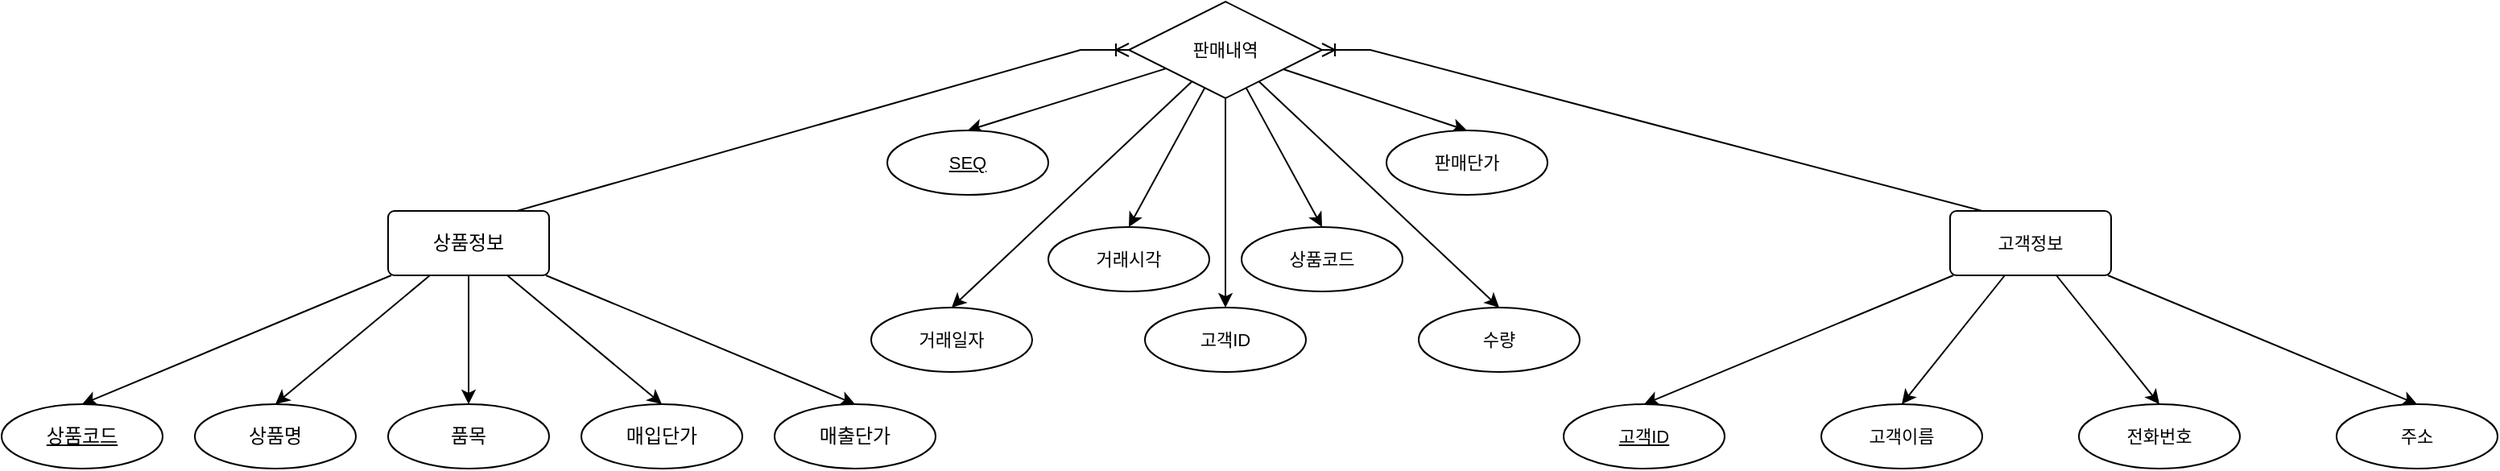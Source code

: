 <mxfile version="21.3.4" type="device">
  <diagram name="페이지-1" id="osUC5XCCDz0mJn_eH2eL">
    <mxGraphModel dx="1793" dy="874" grid="1" gridSize="10" guides="1" tooltips="1" connect="1" arrows="1" fold="1" page="1" pageScale="1" pageWidth="4681" pageHeight="3300" math="0" shadow="0">
      <root>
        <mxCell id="0" />
        <mxCell id="1" parent="0" />
        <mxCell id="SYwLSzwXWwI-uMdKTzyx-10" style="rounded=0;orthogonalLoop=1;jettySize=auto;html=1;entryX=0.5;entryY=0;entryDx=0;entryDy=0;" edge="1" parent="1" source="SYwLSzwXWwI-uMdKTzyx-1" target="SYwLSzwXWwI-uMdKTzyx-2">
          <mxGeometry relative="1" as="geometry" />
        </mxCell>
        <mxCell id="SYwLSzwXWwI-uMdKTzyx-11" style="edgeStyle=none;shape=connector;rounded=0;orthogonalLoop=1;jettySize=auto;html=1;entryX=0.5;entryY=0;entryDx=0;entryDy=0;labelBackgroundColor=default;strokeColor=default;fontFamily=Helvetica;fontSize=11;fontColor=default;endArrow=classic;" edge="1" parent="1" source="SYwLSzwXWwI-uMdKTzyx-1" target="SYwLSzwXWwI-uMdKTzyx-3">
          <mxGeometry relative="1" as="geometry" />
        </mxCell>
        <mxCell id="SYwLSzwXWwI-uMdKTzyx-12" style="edgeStyle=none;shape=connector;rounded=0;orthogonalLoop=1;jettySize=auto;html=1;entryX=0.5;entryY=0;entryDx=0;entryDy=0;labelBackgroundColor=default;strokeColor=default;fontFamily=Helvetica;fontSize=11;fontColor=default;endArrow=classic;" edge="1" parent="1" source="SYwLSzwXWwI-uMdKTzyx-1" target="SYwLSzwXWwI-uMdKTzyx-4">
          <mxGeometry relative="1" as="geometry" />
        </mxCell>
        <mxCell id="SYwLSzwXWwI-uMdKTzyx-13" style="edgeStyle=none;shape=connector;rounded=0;orthogonalLoop=1;jettySize=auto;html=1;entryX=0.5;entryY=0;entryDx=0;entryDy=0;labelBackgroundColor=default;strokeColor=default;fontFamily=Helvetica;fontSize=11;fontColor=default;endArrow=classic;" edge="1" parent="1" source="SYwLSzwXWwI-uMdKTzyx-1" target="SYwLSzwXWwI-uMdKTzyx-5">
          <mxGeometry relative="1" as="geometry" />
        </mxCell>
        <mxCell id="SYwLSzwXWwI-uMdKTzyx-14" style="edgeStyle=none;shape=connector;rounded=0;orthogonalLoop=1;jettySize=auto;html=1;entryX=0.5;entryY=0;entryDx=0;entryDy=0;labelBackgroundColor=default;strokeColor=default;fontFamily=Helvetica;fontSize=11;fontColor=default;endArrow=classic;" edge="1" parent="1" source="SYwLSzwXWwI-uMdKTzyx-1" target="SYwLSzwXWwI-uMdKTzyx-6">
          <mxGeometry relative="1" as="geometry" />
        </mxCell>
        <mxCell id="SYwLSzwXWwI-uMdKTzyx-1" value="상품정보" style="rounded=1;arcSize=10;whiteSpace=wrap;html=1;align=center;" vertex="1" parent="1">
          <mxGeometry x="630" y="380" width="100" height="40" as="geometry" />
        </mxCell>
        <mxCell id="SYwLSzwXWwI-uMdKTzyx-2" value="상품코드" style="ellipse;whiteSpace=wrap;html=1;align=center;fontStyle=4;" vertex="1" parent="1">
          <mxGeometry x="390" y="500" width="100" height="40" as="geometry" />
        </mxCell>
        <mxCell id="SYwLSzwXWwI-uMdKTzyx-3" value="상품명" style="ellipse;whiteSpace=wrap;html=1;align=center;" vertex="1" parent="1">
          <mxGeometry x="510" y="500" width="100" height="40" as="geometry" />
        </mxCell>
        <mxCell id="SYwLSzwXWwI-uMdKTzyx-4" value="품목" style="ellipse;whiteSpace=wrap;html=1;align=center;" vertex="1" parent="1">
          <mxGeometry x="630" y="500" width="100" height="40" as="geometry" />
        </mxCell>
        <mxCell id="SYwLSzwXWwI-uMdKTzyx-5" value="매입단가" style="ellipse;whiteSpace=wrap;html=1;align=center;" vertex="1" parent="1">
          <mxGeometry x="750" y="500" width="100" height="40" as="geometry" />
        </mxCell>
        <mxCell id="SYwLSzwXWwI-uMdKTzyx-6" value="매출단가" style="ellipse;whiteSpace=wrap;html=1;align=center;" vertex="1" parent="1">
          <mxGeometry x="870" y="500" width="100" height="40" as="geometry" />
        </mxCell>
        <mxCell id="SYwLSzwXWwI-uMdKTzyx-21" style="edgeStyle=none;shape=connector;rounded=0;orthogonalLoop=1;jettySize=auto;html=1;entryX=0.5;entryY=0;entryDx=0;entryDy=0;labelBackgroundColor=default;strokeColor=default;fontFamily=Helvetica;fontSize=11;fontColor=default;endArrow=classic;" edge="1" parent="1" source="SYwLSzwXWwI-uMdKTzyx-15" target="SYwLSzwXWwI-uMdKTzyx-17">
          <mxGeometry relative="1" as="geometry" />
        </mxCell>
        <mxCell id="SYwLSzwXWwI-uMdKTzyx-22" style="edgeStyle=none;shape=connector;rounded=0;orthogonalLoop=1;jettySize=auto;html=1;entryX=0.5;entryY=0;entryDx=0;entryDy=0;labelBackgroundColor=default;strokeColor=default;fontFamily=Helvetica;fontSize=11;fontColor=default;endArrow=classic;" edge="1" parent="1" source="SYwLSzwXWwI-uMdKTzyx-15" target="SYwLSzwXWwI-uMdKTzyx-18">
          <mxGeometry relative="1" as="geometry" />
        </mxCell>
        <mxCell id="SYwLSzwXWwI-uMdKTzyx-23" style="edgeStyle=none;shape=connector;rounded=0;orthogonalLoop=1;jettySize=auto;html=1;entryX=0.5;entryY=0;entryDx=0;entryDy=0;labelBackgroundColor=default;strokeColor=default;fontFamily=Helvetica;fontSize=11;fontColor=default;endArrow=classic;" edge="1" parent="1" source="SYwLSzwXWwI-uMdKTzyx-15" target="SYwLSzwXWwI-uMdKTzyx-19">
          <mxGeometry relative="1" as="geometry" />
        </mxCell>
        <mxCell id="SYwLSzwXWwI-uMdKTzyx-24" style="edgeStyle=none;shape=connector;rounded=0;orthogonalLoop=1;jettySize=auto;html=1;entryX=0.5;entryY=0;entryDx=0;entryDy=0;labelBackgroundColor=default;strokeColor=default;fontFamily=Helvetica;fontSize=11;fontColor=default;endArrow=classic;" edge="1" parent="1" source="SYwLSzwXWwI-uMdKTzyx-15" target="SYwLSzwXWwI-uMdKTzyx-20">
          <mxGeometry relative="1" as="geometry" />
        </mxCell>
        <mxCell id="SYwLSzwXWwI-uMdKTzyx-15" value="고객정보" style="rounded=1;arcSize=10;whiteSpace=wrap;html=1;align=center;fontFamily=Helvetica;fontSize=11;fontColor=default;" vertex="1" parent="1">
          <mxGeometry x="1600" y="380" width="100" height="40" as="geometry" />
        </mxCell>
        <mxCell id="SYwLSzwXWwI-uMdKTzyx-17" value="고객ID" style="ellipse;whiteSpace=wrap;html=1;align=center;fontStyle=4;fontFamily=Helvetica;fontSize=11;fontColor=default;" vertex="1" parent="1">
          <mxGeometry x="1360" y="500" width="100" height="40" as="geometry" />
        </mxCell>
        <mxCell id="SYwLSzwXWwI-uMdKTzyx-18" value="고객이름" style="ellipse;whiteSpace=wrap;html=1;align=center;fontFamily=Helvetica;fontSize=11;fontColor=default;" vertex="1" parent="1">
          <mxGeometry x="1520" y="500" width="100" height="40" as="geometry" />
        </mxCell>
        <mxCell id="SYwLSzwXWwI-uMdKTzyx-19" value="전화번호" style="ellipse;whiteSpace=wrap;html=1;align=center;fontFamily=Helvetica;fontSize=11;fontColor=default;" vertex="1" parent="1">
          <mxGeometry x="1680" y="500" width="100" height="40" as="geometry" />
        </mxCell>
        <mxCell id="SYwLSzwXWwI-uMdKTzyx-20" value="주소" style="ellipse;whiteSpace=wrap;html=1;align=center;fontFamily=Helvetica;fontSize=11;fontColor=default;" vertex="1" parent="1">
          <mxGeometry x="1840" y="500" width="100" height="40" as="geometry" />
        </mxCell>
        <mxCell id="SYwLSzwXWwI-uMdKTzyx-34" style="edgeStyle=none;shape=connector;rounded=0;orthogonalLoop=1;jettySize=auto;html=1;entryX=0.5;entryY=0;entryDx=0;entryDy=0;labelBackgroundColor=default;strokeColor=default;fontFamily=Helvetica;fontSize=11;fontColor=default;endArrow=classic;" edge="1" parent="1" source="SYwLSzwXWwI-uMdKTzyx-26" target="SYwLSzwXWwI-uMdKTzyx-44">
          <mxGeometry relative="1" as="geometry">
            <mxPoint x="1000" y="330" as="targetPoint" />
          </mxGeometry>
        </mxCell>
        <mxCell id="SYwLSzwXWwI-uMdKTzyx-35" style="edgeStyle=none;shape=connector;rounded=0;orthogonalLoop=1;jettySize=auto;html=1;entryX=0.5;entryY=0;entryDx=0;entryDy=0;labelBackgroundColor=default;strokeColor=default;fontFamily=Helvetica;fontSize=11;fontColor=default;endArrow=classic;" edge="1" parent="1" source="SYwLSzwXWwI-uMdKTzyx-26" target="SYwLSzwXWwI-uMdKTzyx-28">
          <mxGeometry relative="1" as="geometry" />
        </mxCell>
        <mxCell id="SYwLSzwXWwI-uMdKTzyx-36" style="edgeStyle=none;shape=connector;rounded=0;orthogonalLoop=1;jettySize=auto;html=1;entryX=0.5;entryY=0;entryDx=0;entryDy=0;labelBackgroundColor=default;strokeColor=default;fontFamily=Helvetica;fontSize=11;fontColor=default;endArrow=classic;" edge="1" parent="1" source="SYwLSzwXWwI-uMdKTzyx-26" target="SYwLSzwXWwI-uMdKTzyx-29">
          <mxGeometry relative="1" as="geometry" />
        </mxCell>
        <mxCell id="SYwLSzwXWwI-uMdKTzyx-37" style="edgeStyle=none;shape=connector;rounded=0;orthogonalLoop=1;jettySize=auto;html=1;entryX=0.5;entryY=0;entryDx=0;entryDy=0;labelBackgroundColor=default;strokeColor=default;fontFamily=Helvetica;fontSize=11;fontColor=default;endArrow=classic;" edge="1" parent="1" source="SYwLSzwXWwI-uMdKTzyx-26" target="SYwLSzwXWwI-uMdKTzyx-30">
          <mxGeometry relative="1" as="geometry" />
        </mxCell>
        <mxCell id="SYwLSzwXWwI-uMdKTzyx-38" style="edgeStyle=none;shape=connector;rounded=0;orthogonalLoop=1;jettySize=auto;html=1;entryX=0.5;entryY=0;entryDx=0;entryDy=0;labelBackgroundColor=default;strokeColor=default;fontFamily=Helvetica;fontSize=11;fontColor=default;endArrow=classic;" edge="1" parent="1" source="SYwLSzwXWwI-uMdKTzyx-26" target="SYwLSzwXWwI-uMdKTzyx-31">
          <mxGeometry relative="1" as="geometry" />
        </mxCell>
        <mxCell id="SYwLSzwXWwI-uMdKTzyx-39" style="edgeStyle=none;shape=connector;rounded=0;orthogonalLoop=1;jettySize=auto;html=1;entryX=0.5;entryY=0;entryDx=0;entryDy=0;labelBackgroundColor=default;strokeColor=default;fontFamily=Helvetica;fontSize=11;fontColor=default;endArrow=classic;" edge="1" parent="1" source="SYwLSzwXWwI-uMdKTzyx-26" target="SYwLSzwXWwI-uMdKTzyx-32">
          <mxGeometry relative="1" as="geometry" />
        </mxCell>
        <mxCell id="SYwLSzwXWwI-uMdKTzyx-40" style="edgeStyle=none;shape=connector;rounded=0;orthogonalLoop=1;jettySize=auto;html=1;entryX=0.5;entryY=0;entryDx=0;entryDy=0;labelBackgroundColor=default;strokeColor=default;fontFamily=Helvetica;fontSize=11;fontColor=default;endArrow=classic;" edge="1" parent="1" source="SYwLSzwXWwI-uMdKTzyx-26" target="SYwLSzwXWwI-uMdKTzyx-33">
          <mxGeometry relative="1" as="geometry" />
        </mxCell>
        <mxCell id="SYwLSzwXWwI-uMdKTzyx-26" value="판매내역" style="shape=rhombus;perimeter=rhombusPerimeter;whiteSpace=wrap;html=1;align=center;fontFamily=Helvetica;fontSize=11;fontColor=default;" vertex="1" parent="1">
          <mxGeometry x="1090" y="250" width="120" height="60" as="geometry" />
        </mxCell>
        <mxCell id="SYwLSzwXWwI-uMdKTzyx-28" value="거래일자" style="ellipse;whiteSpace=wrap;html=1;align=center;fontFamily=Helvetica;fontSize=11;fontColor=default;" vertex="1" parent="1">
          <mxGeometry x="930" y="440" width="100" height="40" as="geometry" />
        </mxCell>
        <mxCell id="SYwLSzwXWwI-uMdKTzyx-29" value="거래시각" style="ellipse;whiteSpace=wrap;html=1;align=center;fontFamily=Helvetica;fontSize=11;fontColor=default;" vertex="1" parent="1">
          <mxGeometry x="1040" y="390" width="100" height="40" as="geometry" />
        </mxCell>
        <mxCell id="SYwLSzwXWwI-uMdKTzyx-30" value="고객ID" style="ellipse;whiteSpace=wrap;html=1;align=center;fontFamily=Helvetica;fontSize=11;fontColor=default;" vertex="1" parent="1">
          <mxGeometry x="1100" y="440" width="100" height="40" as="geometry" />
        </mxCell>
        <mxCell id="SYwLSzwXWwI-uMdKTzyx-31" value="상품코드" style="ellipse;whiteSpace=wrap;html=1;align=center;fontFamily=Helvetica;fontSize=11;fontColor=default;" vertex="1" parent="1">
          <mxGeometry x="1160" y="390" width="100" height="40" as="geometry" />
        </mxCell>
        <mxCell id="SYwLSzwXWwI-uMdKTzyx-32" value="수량" style="ellipse;whiteSpace=wrap;html=1;align=center;fontFamily=Helvetica;fontSize=11;fontColor=default;" vertex="1" parent="1">
          <mxGeometry x="1270" y="440" width="100" height="40" as="geometry" />
        </mxCell>
        <mxCell id="SYwLSzwXWwI-uMdKTzyx-33" value="판매단가" style="ellipse;whiteSpace=wrap;html=1;align=center;fontFamily=Helvetica;fontSize=11;fontColor=default;" vertex="1" parent="1">
          <mxGeometry x="1250" y="330" width="100" height="40" as="geometry" />
        </mxCell>
        <mxCell id="SYwLSzwXWwI-uMdKTzyx-41" value="" style="edgeStyle=entityRelationEdgeStyle;fontSize=12;html=1;endArrow=ERoneToMany;rounded=0;labelBackgroundColor=default;strokeColor=default;fontFamily=Helvetica;fontColor=default;shape=connector;exitX=0.5;exitY=0;exitDx=0;exitDy=0;entryX=0;entryY=0.5;entryDx=0;entryDy=0;" edge="1" parent="1" source="SYwLSzwXWwI-uMdKTzyx-1" target="SYwLSzwXWwI-uMdKTzyx-26">
          <mxGeometry width="100" height="100" relative="1" as="geometry">
            <mxPoint x="510" y="510" as="sourcePoint" />
            <mxPoint x="610" y="410" as="targetPoint" />
          </mxGeometry>
        </mxCell>
        <mxCell id="SYwLSzwXWwI-uMdKTzyx-43" value="" style="edgeStyle=entityRelationEdgeStyle;fontSize=12;html=1;endArrow=ERoneToMany;rounded=0;labelBackgroundColor=default;strokeColor=default;fontFamily=Helvetica;fontColor=default;shape=connector;exitX=0.5;exitY=0;exitDx=0;exitDy=0;entryX=1;entryY=0.5;entryDx=0;entryDy=0;" edge="1" parent="1" source="SYwLSzwXWwI-uMdKTzyx-15" target="SYwLSzwXWwI-uMdKTzyx-26">
          <mxGeometry width="100" height="100" relative="1" as="geometry">
            <mxPoint x="1580" y="350" as="sourcePoint" />
            <mxPoint x="1680" y="250" as="targetPoint" />
          </mxGeometry>
        </mxCell>
        <mxCell id="SYwLSzwXWwI-uMdKTzyx-44" value="SEQ" style="ellipse;whiteSpace=wrap;html=1;align=center;fontStyle=4;fontFamily=Helvetica;fontSize=11;fontColor=default;" vertex="1" parent="1">
          <mxGeometry x="940" y="330" width="100" height="40" as="geometry" />
        </mxCell>
      </root>
    </mxGraphModel>
  </diagram>
</mxfile>
